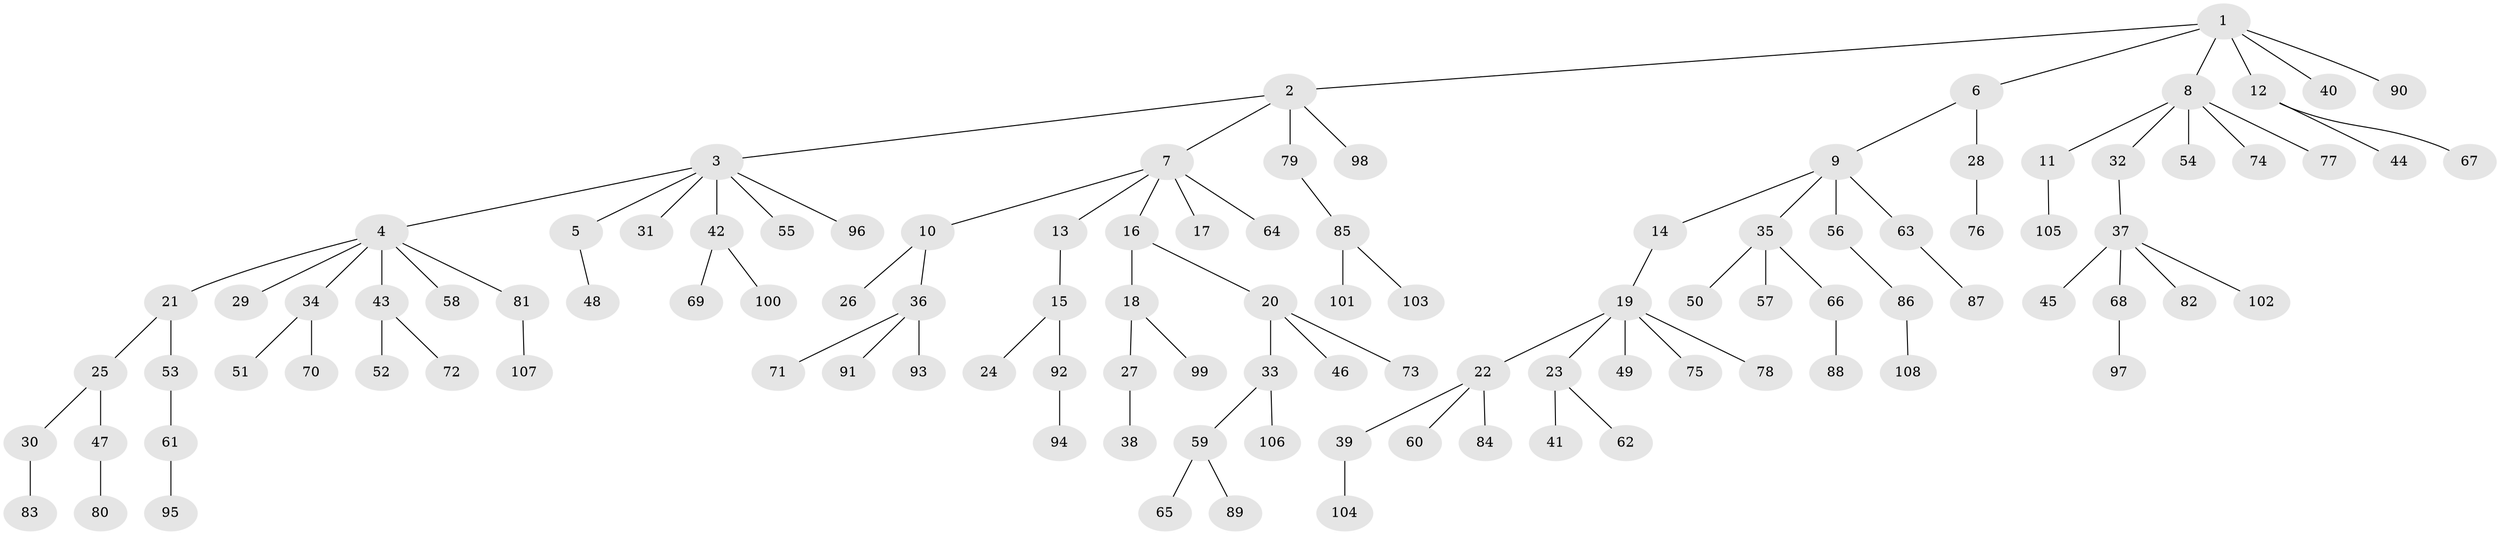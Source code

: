 // Generated by graph-tools (version 1.1) at 2025/02/03/09/25 03:02:22]
// undirected, 108 vertices, 107 edges
graph export_dot {
graph [start="1"]
  node [color=gray90,style=filled];
  1;
  2;
  3;
  4;
  5;
  6;
  7;
  8;
  9;
  10;
  11;
  12;
  13;
  14;
  15;
  16;
  17;
  18;
  19;
  20;
  21;
  22;
  23;
  24;
  25;
  26;
  27;
  28;
  29;
  30;
  31;
  32;
  33;
  34;
  35;
  36;
  37;
  38;
  39;
  40;
  41;
  42;
  43;
  44;
  45;
  46;
  47;
  48;
  49;
  50;
  51;
  52;
  53;
  54;
  55;
  56;
  57;
  58;
  59;
  60;
  61;
  62;
  63;
  64;
  65;
  66;
  67;
  68;
  69;
  70;
  71;
  72;
  73;
  74;
  75;
  76;
  77;
  78;
  79;
  80;
  81;
  82;
  83;
  84;
  85;
  86;
  87;
  88;
  89;
  90;
  91;
  92;
  93;
  94;
  95;
  96;
  97;
  98;
  99;
  100;
  101;
  102;
  103;
  104;
  105;
  106;
  107;
  108;
  1 -- 2;
  1 -- 6;
  1 -- 8;
  1 -- 12;
  1 -- 40;
  1 -- 90;
  2 -- 3;
  2 -- 7;
  2 -- 79;
  2 -- 98;
  3 -- 4;
  3 -- 5;
  3 -- 31;
  3 -- 42;
  3 -- 55;
  3 -- 96;
  4 -- 21;
  4 -- 29;
  4 -- 34;
  4 -- 43;
  4 -- 58;
  4 -- 81;
  5 -- 48;
  6 -- 9;
  6 -- 28;
  7 -- 10;
  7 -- 13;
  7 -- 16;
  7 -- 17;
  7 -- 64;
  8 -- 11;
  8 -- 32;
  8 -- 54;
  8 -- 74;
  8 -- 77;
  9 -- 14;
  9 -- 35;
  9 -- 56;
  9 -- 63;
  10 -- 26;
  10 -- 36;
  11 -- 105;
  12 -- 44;
  12 -- 67;
  13 -- 15;
  14 -- 19;
  15 -- 24;
  15 -- 92;
  16 -- 18;
  16 -- 20;
  18 -- 27;
  18 -- 99;
  19 -- 22;
  19 -- 23;
  19 -- 49;
  19 -- 75;
  19 -- 78;
  20 -- 33;
  20 -- 46;
  20 -- 73;
  21 -- 25;
  21 -- 53;
  22 -- 39;
  22 -- 60;
  22 -- 84;
  23 -- 41;
  23 -- 62;
  25 -- 30;
  25 -- 47;
  27 -- 38;
  28 -- 76;
  30 -- 83;
  32 -- 37;
  33 -- 59;
  33 -- 106;
  34 -- 51;
  34 -- 70;
  35 -- 50;
  35 -- 57;
  35 -- 66;
  36 -- 71;
  36 -- 91;
  36 -- 93;
  37 -- 45;
  37 -- 68;
  37 -- 82;
  37 -- 102;
  39 -- 104;
  42 -- 69;
  42 -- 100;
  43 -- 52;
  43 -- 72;
  47 -- 80;
  53 -- 61;
  56 -- 86;
  59 -- 65;
  59 -- 89;
  61 -- 95;
  63 -- 87;
  66 -- 88;
  68 -- 97;
  79 -- 85;
  81 -- 107;
  85 -- 101;
  85 -- 103;
  86 -- 108;
  92 -- 94;
}
